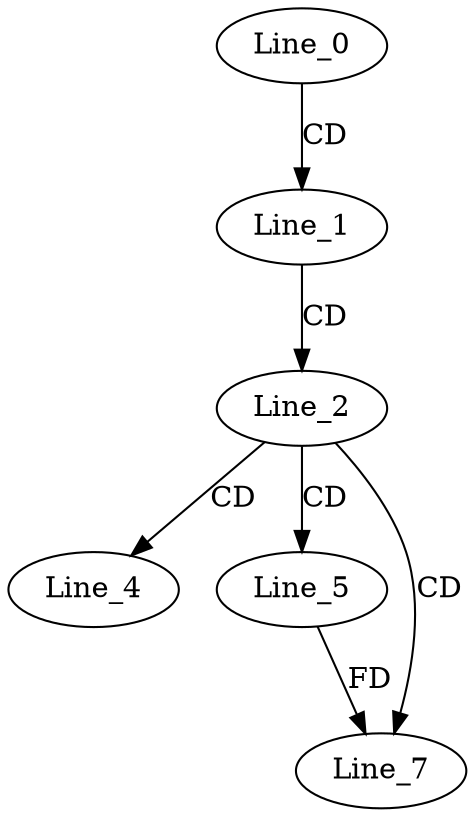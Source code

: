 digraph G {
  Line_0;
  Line_1;
  Line_2;
  Line_4;
  Line_5;
  Line_7;
  Line_0 -> Line_1 [ label="CD" ];
  Line_1 -> Line_2 [ label="CD" ];
  Line_2 -> Line_4 [ label="CD" ];
  Line_2 -> Line_5 [ label="CD" ];
  Line_2 -> Line_7 [ label="CD" ];
  Line_5 -> Line_7 [ label="FD" ];
}
